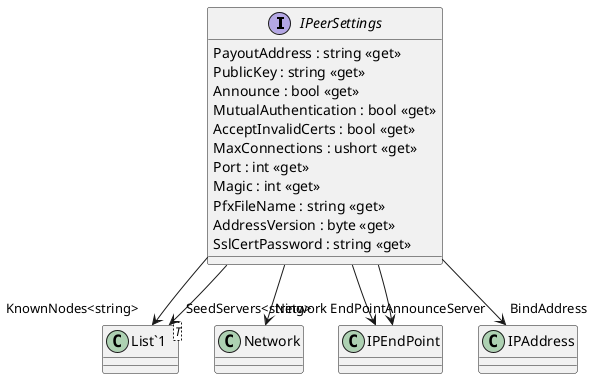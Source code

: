 @startuml
interface IPeerSettings {
    PayoutAddress : string <<get>>
    PublicKey : string <<get>>
    Announce : bool <<get>>
    MutualAuthentication : bool <<get>>
    AcceptInvalidCerts : bool <<get>>
    MaxConnections : ushort <<get>>
    Port : int <<get>>
    Magic : int <<get>>
    PfxFileName : string <<get>>
    AddressVersion : byte <<get>>
    SslCertPassword : string <<get>>
}
class "List`1"<T> {
}
IPeerSettings --> "Network" Network
IPeerSettings --> "AnnounceServer" IPEndPoint
IPeerSettings --> "BindAddress" IPAddress
IPeerSettings --> "EndPoint" IPEndPoint
IPeerSettings --> "KnownNodes<string>" "List`1"
IPeerSettings --> "SeedServers<string>" "List`1"
@enduml
